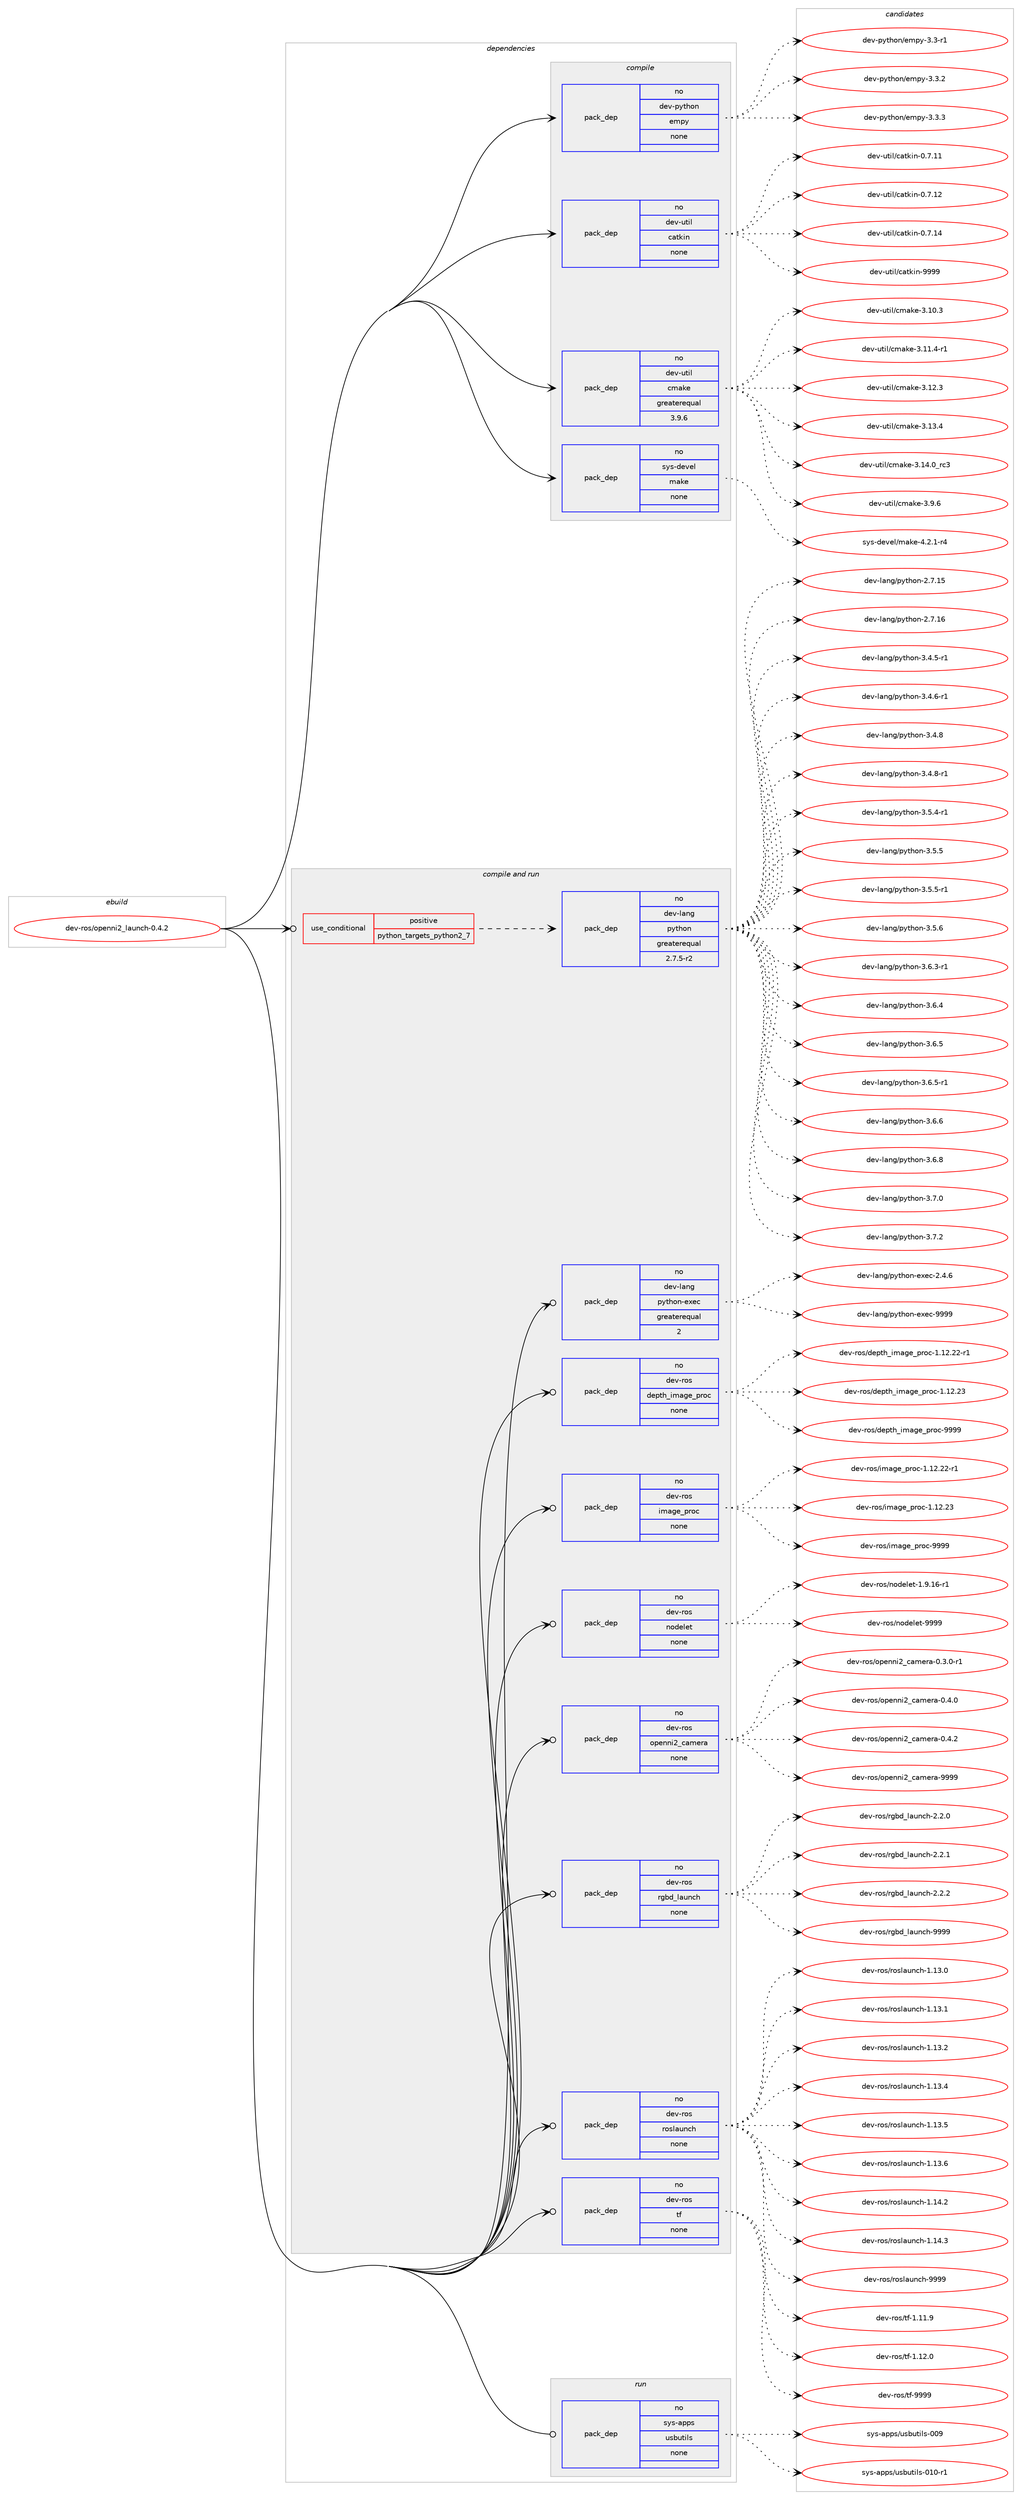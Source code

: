 digraph prolog {

# *************
# Graph options
# *************

newrank=true;
concentrate=true;
compound=true;
graph [rankdir=LR,fontname=Helvetica,fontsize=10,ranksep=1.5];#, ranksep=2.5, nodesep=0.2];
edge  [arrowhead=vee];
node  [fontname=Helvetica,fontsize=10];

# **********
# The ebuild
# **********

subgraph cluster_leftcol {
color=gray;
rank=same;
label=<<i>ebuild</i>>;
id [label="dev-ros/openni2_launch-0.4.2", color=red, width=4, href="../dev-ros/openni2_launch-0.4.2.svg"];
}

# ****************
# The dependencies
# ****************

subgraph cluster_midcol {
color=gray;
label=<<i>dependencies</i>>;
subgraph cluster_compile {
fillcolor="#eeeeee";
style=filled;
label=<<i>compile</i>>;
subgraph pack1048645 {
dependency1461333 [label=<<TABLE BORDER="0" CELLBORDER="1" CELLSPACING="0" CELLPADDING="4" WIDTH="220"><TR><TD ROWSPAN="6" CELLPADDING="30">pack_dep</TD></TR><TR><TD WIDTH="110">no</TD></TR><TR><TD>dev-python</TD></TR><TR><TD>empy</TD></TR><TR><TD>none</TD></TR><TR><TD></TD></TR></TABLE>>, shape=none, color=blue];
}
id:e -> dependency1461333:w [weight=20,style="solid",arrowhead="vee"];
subgraph pack1048646 {
dependency1461334 [label=<<TABLE BORDER="0" CELLBORDER="1" CELLSPACING="0" CELLPADDING="4" WIDTH="220"><TR><TD ROWSPAN="6" CELLPADDING="30">pack_dep</TD></TR><TR><TD WIDTH="110">no</TD></TR><TR><TD>dev-util</TD></TR><TR><TD>catkin</TD></TR><TR><TD>none</TD></TR><TR><TD></TD></TR></TABLE>>, shape=none, color=blue];
}
id:e -> dependency1461334:w [weight=20,style="solid",arrowhead="vee"];
subgraph pack1048647 {
dependency1461335 [label=<<TABLE BORDER="0" CELLBORDER="1" CELLSPACING="0" CELLPADDING="4" WIDTH="220"><TR><TD ROWSPAN="6" CELLPADDING="30">pack_dep</TD></TR><TR><TD WIDTH="110">no</TD></TR><TR><TD>dev-util</TD></TR><TR><TD>cmake</TD></TR><TR><TD>greaterequal</TD></TR><TR><TD>3.9.6</TD></TR></TABLE>>, shape=none, color=blue];
}
id:e -> dependency1461335:w [weight=20,style="solid",arrowhead="vee"];
subgraph pack1048648 {
dependency1461336 [label=<<TABLE BORDER="0" CELLBORDER="1" CELLSPACING="0" CELLPADDING="4" WIDTH="220"><TR><TD ROWSPAN="6" CELLPADDING="30">pack_dep</TD></TR><TR><TD WIDTH="110">no</TD></TR><TR><TD>sys-devel</TD></TR><TR><TD>make</TD></TR><TR><TD>none</TD></TR><TR><TD></TD></TR></TABLE>>, shape=none, color=blue];
}
id:e -> dependency1461336:w [weight=20,style="solid",arrowhead="vee"];
}
subgraph cluster_compileandrun {
fillcolor="#eeeeee";
style=filled;
label=<<i>compile and run</i>>;
subgraph cond389298 {
dependency1461337 [label=<<TABLE BORDER="0" CELLBORDER="1" CELLSPACING="0" CELLPADDING="4"><TR><TD ROWSPAN="3" CELLPADDING="10">use_conditional</TD></TR><TR><TD>positive</TD></TR><TR><TD>python_targets_python2_7</TD></TR></TABLE>>, shape=none, color=red];
subgraph pack1048649 {
dependency1461338 [label=<<TABLE BORDER="0" CELLBORDER="1" CELLSPACING="0" CELLPADDING="4" WIDTH="220"><TR><TD ROWSPAN="6" CELLPADDING="30">pack_dep</TD></TR><TR><TD WIDTH="110">no</TD></TR><TR><TD>dev-lang</TD></TR><TR><TD>python</TD></TR><TR><TD>greaterequal</TD></TR><TR><TD>2.7.5-r2</TD></TR></TABLE>>, shape=none, color=blue];
}
dependency1461337:e -> dependency1461338:w [weight=20,style="dashed",arrowhead="vee"];
}
id:e -> dependency1461337:w [weight=20,style="solid",arrowhead="odotvee"];
subgraph pack1048650 {
dependency1461339 [label=<<TABLE BORDER="0" CELLBORDER="1" CELLSPACING="0" CELLPADDING="4" WIDTH="220"><TR><TD ROWSPAN="6" CELLPADDING="30">pack_dep</TD></TR><TR><TD WIDTH="110">no</TD></TR><TR><TD>dev-lang</TD></TR><TR><TD>python-exec</TD></TR><TR><TD>greaterequal</TD></TR><TR><TD>2</TD></TR></TABLE>>, shape=none, color=blue];
}
id:e -> dependency1461339:w [weight=20,style="solid",arrowhead="odotvee"];
subgraph pack1048651 {
dependency1461340 [label=<<TABLE BORDER="0" CELLBORDER="1" CELLSPACING="0" CELLPADDING="4" WIDTH="220"><TR><TD ROWSPAN="6" CELLPADDING="30">pack_dep</TD></TR><TR><TD WIDTH="110">no</TD></TR><TR><TD>dev-ros</TD></TR><TR><TD>depth_image_proc</TD></TR><TR><TD>none</TD></TR><TR><TD></TD></TR></TABLE>>, shape=none, color=blue];
}
id:e -> dependency1461340:w [weight=20,style="solid",arrowhead="odotvee"];
subgraph pack1048652 {
dependency1461341 [label=<<TABLE BORDER="0" CELLBORDER="1" CELLSPACING="0" CELLPADDING="4" WIDTH="220"><TR><TD ROWSPAN="6" CELLPADDING="30">pack_dep</TD></TR><TR><TD WIDTH="110">no</TD></TR><TR><TD>dev-ros</TD></TR><TR><TD>image_proc</TD></TR><TR><TD>none</TD></TR><TR><TD></TD></TR></TABLE>>, shape=none, color=blue];
}
id:e -> dependency1461341:w [weight=20,style="solid",arrowhead="odotvee"];
subgraph pack1048653 {
dependency1461342 [label=<<TABLE BORDER="0" CELLBORDER="1" CELLSPACING="0" CELLPADDING="4" WIDTH="220"><TR><TD ROWSPAN="6" CELLPADDING="30">pack_dep</TD></TR><TR><TD WIDTH="110">no</TD></TR><TR><TD>dev-ros</TD></TR><TR><TD>nodelet</TD></TR><TR><TD>none</TD></TR><TR><TD></TD></TR></TABLE>>, shape=none, color=blue];
}
id:e -> dependency1461342:w [weight=20,style="solid",arrowhead="odotvee"];
subgraph pack1048654 {
dependency1461343 [label=<<TABLE BORDER="0" CELLBORDER="1" CELLSPACING="0" CELLPADDING="4" WIDTH="220"><TR><TD ROWSPAN="6" CELLPADDING="30">pack_dep</TD></TR><TR><TD WIDTH="110">no</TD></TR><TR><TD>dev-ros</TD></TR><TR><TD>openni2_camera</TD></TR><TR><TD>none</TD></TR><TR><TD></TD></TR></TABLE>>, shape=none, color=blue];
}
id:e -> dependency1461343:w [weight=20,style="solid",arrowhead="odotvee"];
subgraph pack1048655 {
dependency1461344 [label=<<TABLE BORDER="0" CELLBORDER="1" CELLSPACING="0" CELLPADDING="4" WIDTH="220"><TR><TD ROWSPAN="6" CELLPADDING="30">pack_dep</TD></TR><TR><TD WIDTH="110">no</TD></TR><TR><TD>dev-ros</TD></TR><TR><TD>rgbd_launch</TD></TR><TR><TD>none</TD></TR><TR><TD></TD></TR></TABLE>>, shape=none, color=blue];
}
id:e -> dependency1461344:w [weight=20,style="solid",arrowhead="odotvee"];
subgraph pack1048656 {
dependency1461345 [label=<<TABLE BORDER="0" CELLBORDER="1" CELLSPACING="0" CELLPADDING="4" WIDTH="220"><TR><TD ROWSPAN="6" CELLPADDING="30">pack_dep</TD></TR><TR><TD WIDTH="110">no</TD></TR><TR><TD>dev-ros</TD></TR><TR><TD>roslaunch</TD></TR><TR><TD>none</TD></TR><TR><TD></TD></TR></TABLE>>, shape=none, color=blue];
}
id:e -> dependency1461345:w [weight=20,style="solid",arrowhead="odotvee"];
subgraph pack1048657 {
dependency1461346 [label=<<TABLE BORDER="0" CELLBORDER="1" CELLSPACING="0" CELLPADDING="4" WIDTH="220"><TR><TD ROWSPAN="6" CELLPADDING="30">pack_dep</TD></TR><TR><TD WIDTH="110">no</TD></TR><TR><TD>dev-ros</TD></TR><TR><TD>tf</TD></TR><TR><TD>none</TD></TR><TR><TD></TD></TR></TABLE>>, shape=none, color=blue];
}
id:e -> dependency1461346:w [weight=20,style="solid",arrowhead="odotvee"];
}
subgraph cluster_run {
fillcolor="#eeeeee";
style=filled;
label=<<i>run</i>>;
subgraph pack1048658 {
dependency1461347 [label=<<TABLE BORDER="0" CELLBORDER="1" CELLSPACING="0" CELLPADDING="4" WIDTH="220"><TR><TD ROWSPAN="6" CELLPADDING="30">pack_dep</TD></TR><TR><TD WIDTH="110">no</TD></TR><TR><TD>sys-apps</TD></TR><TR><TD>usbutils</TD></TR><TR><TD>none</TD></TR><TR><TD></TD></TR></TABLE>>, shape=none, color=blue];
}
id:e -> dependency1461347:w [weight=20,style="solid",arrowhead="odot"];
}
}

# **************
# The candidates
# **************

subgraph cluster_choices {
rank=same;
color=gray;
label=<<i>candidates</i>>;

subgraph choice1048645 {
color=black;
nodesep=1;
choice1001011184511212111610411111047101109112121455146514511449 [label="dev-python/empy-3.3-r1", color=red, width=4,href="../dev-python/empy-3.3-r1.svg"];
choice1001011184511212111610411111047101109112121455146514650 [label="dev-python/empy-3.3.2", color=red, width=4,href="../dev-python/empy-3.3.2.svg"];
choice1001011184511212111610411111047101109112121455146514651 [label="dev-python/empy-3.3.3", color=red, width=4,href="../dev-python/empy-3.3.3.svg"];
dependency1461333:e -> choice1001011184511212111610411111047101109112121455146514511449:w [style=dotted,weight="100"];
dependency1461333:e -> choice1001011184511212111610411111047101109112121455146514650:w [style=dotted,weight="100"];
dependency1461333:e -> choice1001011184511212111610411111047101109112121455146514651:w [style=dotted,weight="100"];
}
subgraph choice1048646 {
color=black;
nodesep=1;
choice1001011184511711610510847999711610710511045484655464949 [label="dev-util/catkin-0.7.11", color=red, width=4,href="../dev-util/catkin-0.7.11.svg"];
choice1001011184511711610510847999711610710511045484655464950 [label="dev-util/catkin-0.7.12", color=red, width=4,href="../dev-util/catkin-0.7.12.svg"];
choice1001011184511711610510847999711610710511045484655464952 [label="dev-util/catkin-0.7.14", color=red, width=4,href="../dev-util/catkin-0.7.14.svg"];
choice100101118451171161051084799971161071051104557575757 [label="dev-util/catkin-9999", color=red, width=4,href="../dev-util/catkin-9999.svg"];
dependency1461334:e -> choice1001011184511711610510847999711610710511045484655464949:w [style=dotted,weight="100"];
dependency1461334:e -> choice1001011184511711610510847999711610710511045484655464950:w [style=dotted,weight="100"];
dependency1461334:e -> choice1001011184511711610510847999711610710511045484655464952:w [style=dotted,weight="100"];
dependency1461334:e -> choice100101118451171161051084799971161071051104557575757:w [style=dotted,weight="100"];
}
subgraph choice1048647 {
color=black;
nodesep=1;
choice1001011184511711610510847991099710710145514649484651 [label="dev-util/cmake-3.10.3", color=red, width=4,href="../dev-util/cmake-3.10.3.svg"];
choice10010111845117116105108479910997107101455146494946524511449 [label="dev-util/cmake-3.11.4-r1", color=red, width=4,href="../dev-util/cmake-3.11.4-r1.svg"];
choice1001011184511711610510847991099710710145514649504651 [label="dev-util/cmake-3.12.3", color=red, width=4,href="../dev-util/cmake-3.12.3.svg"];
choice1001011184511711610510847991099710710145514649514652 [label="dev-util/cmake-3.13.4", color=red, width=4,href="../dev-util/cmake-3.13.4.svg"];
choice1001011184511711610510847991099710710145514649524648951149951 [label="dev-util/cmake-3.14.0_rc3", color=red, width=4,href="../dev-util/cmake-3.14.0_rc3.svg"];
choice10010111845117116105108479910997107101455146574654 [label="dev-util/cmake-3.9.6", color=red, width=4,href="../dev-util/cmake-3.9.6.svg"];
dependency1461335:e -> choice1001011184511711610510847991099710710145514649484651:w [style=dotted,weight="100"];
dependency1461335:e -> choice10010111845117116105108479910997107101455146494946524511449:w [style=dotted,weight="100"];
dependency1461335:e -> choice1001011184511711610510847991099710710145514649504651:w [style=dotted,weight="100"];
dependency1461335:e -> choice1001011184511711610510847991099710710145514649514652:w [style=dotted,weight="100"];
dependency1461335:e -> choice1001011184511711610510847991099710710145514649524648951149951:w [style=dotted,weight="100"];
dependency1461335:e -> choice10010111845117116105108479910997107101455146574654:w [style=dotted,weight="100"];
}
subgraph choice1048648 {
color=black;
nodesep=1;
choice1151211154510010111810110847109971071014552465046494511452 [label="sys-devel/make-4.2.1-r4", color=red, width=4,href="../sys-devel/make-4.2.1-r4.svg"];
dependency1461336:e -> choice1151211154510010111810110847109971071014552465046494511452:w [style=dotted,weight="100"];
}
subgraph choice1048649 {
color=black;
nodesep=1;
choice10010111845108971101034711212111610411111045504655464953 [label="dev-lang/python-2.7.15", color=red, width=4,href="../dev-lang/python-2.7.15.svg"];
choice10010111845108971101034711212111610411111045504655464954 [label="dev-lang/python-2.7.16", color=red, width=4,href="../dev-lang/python-2.7.16.svg"];
choice1001011184510897110103471121211161041111104551465246534511449 [label="dev-lang/python-3.4.5-r1", color=red, width=4,href="../dev-lang/python-3.4.5-r1.svg"];
choice1001011184510897110103471121211161041111104551465246544511449 [label="dev-lang/python-3.4.6-r1", color=red, width=4,href="../dev-lang/python-3.4.6-r1.svg"];
choice100101118451089711010347112121116104111110455146524656 [label="dev-lang/python-3.4.8", color=red, width=4,href="../dev-lang/python-3.4.8.svg"];
choice1001011184510897110103471121211161041111104551465246564511449 [label="dev-lang/python-3.4.8-r1", color=red, width=4,href="../dev-lang/python-3.4.8-r1.svg"];
choice1001011184510897110103471121211161041111104551465346524511449 [label="dev-lang/python-3.5.4-r1", color=red, width=4,href="../dev-lang/python-3.5.4-r1.svg"];
choice100101118451089711010347112121116104111110455146534653 [label="dev-lang/python-3.5.5", color=red, width=4,href="../dev-lang/python-3.5.5.svg"];
choice1001011184510897110103471121211161041111104551465346534511449 [label="dev-lang/python-3.5.5-r1", color=red, width=4,href="../dev-lang/python-3.5.5-r1.svg"];
choice100101118451089711010347112121116104111110455146534654 [label="dev-lang/python-3.5.6", color=red, width=4,href="../dev-lang/python-3.5.6.svg"];
choice1001011184510897110103471121211161041111104551465446514511449 [label="dev-lang/python-3.6.3-r1", color=red, width=4,href="../dev-lang/python-3.6.3-r1.svg"];
choice100101118451089711010347112121116104111110455146544652 [label="dev-lang/python-3.6.4", color=red, width=4,href="../dev-lang/python-3.6.4.svg"];
choice100101118451089711010347112121116104111110455146544653 [label="dev-lang/python-3.6.5", color=red, width=4,href="../dev-lang/python-3.6.5.svg"];
choice1001011184510897110103471121211161041111104551465446534511449 [label="dev-lang/python-3.6.5-r1", color=red, width=4,href="../dev-lang/python-3.6.5-r1.svg"];
choice100101118451089711010347112121116104111110455146544654 [label="dev-lang/python-3.6.6", color=red, width=4,href="../dev-lang/python-3.6.6.svg"];
choice100101118451089711010347112121116104111110455146544656 [label="dev-lang/python-3.6.8", color=red, width=4,href="../dev-lang/python-3.6.8.svg"];
choice100101118451089711010347112121116104111110455146554648 [label="dev-lang/python-3.7.0", color=red, width=4,href="../dev-lang/python-3.7.0.svg"];
choice100101118451089711010347112121116104111110455146554650 [label="dev-lang/python-3.7.2", color=red, width=4,href="../dev-lang/python-3.7.2.svg"];
dependency1461338:e -> choice10010111845108971101034711212111610411111045504655464953:w [style=dotted,weight="100"];
dependency1461338:e -> choice10010111845108971101034711212111610411111045504655464954:w [style=dotted,weight="100"];
dependency1461338:e -> choice1001011184510897110103471121211161041111104551465246534511449:w [style=dotted,weight="100"];
dependency1461338:e -> choice1001011184510897110103471121211161041111104551465246544511449:w [style=dotted,weight="100"];
dependency1461338:e -> choice100101118451089711010347112121116104111110455146524656:w [style=dotted,weight="100"];
dependency1461338:e -> choice1001011184510897110103471121211161041111104551465246564511449:w [style=dotted,weight="100"];
dependency1461338:e -> choice1001011184510897110103471121211161041111104551465346524511449:w [style=dotted,weight="100"];
dependency1461338:e -> choice100101118451089711010347112121116104111110455146534653:w [style=dotted,weight="100"];
dependency1461338:e -> choice1001011184510897110103471121211161041111104551465346534511449:w [style=dotted,weight="100"];
dependency1461338:e -> choice100101118451089711010347112121116104111110455146534654:w [style=dotted,weight="100"];
dependency1461338:e -> choice1001011184510897110103471121211161041111104551465446514511449:w [style=dotted,weight="100"];
dependency1461338:e -> choice100101118451089711010347112121116104111110455146544652:w [style=dotted,weight="100"];
dependency1461338:e -> choice100101118451089711010347112121116104111110455146544653:w [style=dotted,weight="100"];
dependency1461338:e -> choice1001011184510897110103471121211161041111104551465446534511449:w [style=dotted,weight="100"];
dependency1461338:e -> choice100101118451089711010347112121116104111110455146544654:w [style=dotted,weight="100"];
dependency1461338:e -> choice100101118451089711010347112121116104111110455146544656:w [style=dotted,weight="100"];
dependency1461338:e -> choice100101118451089711010347112121116104111110455146554648:w [style=dotted,weight="100"];
dependency1461338:e -> choice100101118451089711010347112121116104111110455146554650:w [style=dotted,weight="100"];
}
subgraph choice1048650 {
color=black;
nodesep=1;
choice1001011184510897110103471121211161041111104510112010199455046524654 [label="dev-lang/python-exec-2.4.6", color=red, width=4,href="../dev-lang/python-exec-2.4.6.svg"];
choice10010111845108971101034711212111610411111045101120101994557575757 [label="dev-lang/python-exec-9999", color=red, width=4,href="../dev-lang/python-exec-9999.svg"];
dependency1461339:e -> choice1001011184510897110103471121211161041111104510112010199455046524654:w [style=dotted,weight="100"];
dependency1461339:e -> choice10010111845108971101034711212111610411111045101120101994557575757:w [style=dotted,weight="100"];
}
subgraph choice1048651 {
color=black;
nodesep=1;
choice10010111845114111115471001011121161049510510997103101951121141119945494649504650504511449 [label="dev-ros/depth_image_proc-1.12.22-r1", color=red, width=4,href="../dev-ros/depth_image_proc-1.12.22-r1.svg"];
choice1001011184511411111547100101112116104951051099710310195112114111994549464950465051 [label="dev-ros/depth_image_proc-1.12.23", color=red, width=4,href="../dev-ros/depth_image_proc-1.12.23.svg"];
choice1001011184511411111547100101112116104951051099710310195112114111994557575757 [label="dev-ros/depth_image_proc-9999", color=red, width=4,href="../dev-ros/depth_image_proc-9999.svg"];
dependency1461340:e -> choice10010111845114111115471001011121161049510510997103101951121141119945494649504650504511449:w [style=dotted,weight="100"];
dependency1461340:e -> choice1001011184511411111547100101112116104951051099710310195112114111994549464950465051:w [style=dotted,weight="100"];
dependency1461340:e -> choice1001011184511411111547100101112116104951051099710310195112114111994557575757:w [style=dotted,weight="100"];
}
subgraph choice1048652 {
color=black;
nodesep=1;
choice100101118451141111154710510997103101951121141119945494649504650504511449 [label="dev-ros/image_proc-1.12.22-r1", color=red, width=4,href="../dev-ros/image_proc-1.12.22-r1.svg"];
choice10010111845114111115471051099710310195112114111994549464950465051 [label="dev-ros/image_proc-1.12.23", color=red, width=4,href="../dev-ros/image_proc-1.12.23.svg"];
choice10010111845114111115471051099710310195112114111994557575757 [label="dev-ros/image_proc-9999", color=red, width=4,href="../dev-ros/image_proc-9999.svg"];
dependency1461341:e -> choice100101118451141111154710510997103101951121141119945494649504650504511449:w [style=dotted,weight="100"];
dependency1461341:e -> choice10010111845114111115471051099710310195112114111994549464950465051:w [style=dotted,weight="100"];
dependency1461341:e -> choice10010111845114111115471051099710310195112114111994557575757:w [style=dotted,weight="100"];
}
subgraph choice1048653 {
color=black;
nodesep=1;
choice1001011184511411111547110111100101108101116454946574649544511449 [label="dev-ros/nodelet-1.9.16-r1", color=red, width=4,href="../dev-ros/nodelet-1.9.16-r1.svg"];
choice10010111845114111115471101111001011081011164557575757 [label="dev-ros/nodelet-9999", color=red, width=4,href="../dev-ros/nodelet-9999.svg"];
dependency1461342:e -> choice1001011184511411111547110111100101108101116454946574649544511449:w [style=dotted,weight="100"];
dependency1461342:e -> choice10010111845114111115471101111001011081011164557575757:w [style=dotted,weight="100"];
}
subgraph choice1048654 {
color=black;
nodesep=1;
choice100101118451141111154711111210111011010550959997109101114974548465146484511449 [label="dev-ros/openni2_camera-0.3.0-r1", color=red, width=4,href="../dev-ros/openni2_camera-0.3.0-r1.svg"];
choice10010111845114111115471111121011101101055095999710910111497454846524648 [label="dev-ros/openni2_camera-0.4.0", color=red, width=4,href="../dev-ros/openni2_camera-0.4.0.svg"];
choice10010111845114111115471111121011101101055095999710910111497454846524650 [label="dev-ros/openni2_camera-0.4.2", color=red, width=4,href="../dev-ros/openni2_camera-0.4.2.svg"];
choice100101118451141111154711111210111011010550959997109101114974557575757 [label="dev-ros/openni2_camera-9999", color=red, width=4,href="../dev-ros/openni2_camera-9999.svg"];
dependency1461343:e -> choice100101118451141111154711111210111011010550959997109101114974548465146484511449:w [style=dotted,weight="100"];
dependency1461343:e -> choice10010111845114111115471111121011101101055095999710910111497454846524648:w [style=dotted,weight="100"];
dependency1461343:e -> choice10010111845114111115471111121011101101055095999710910111497454846524650:w [style=dotted,weight="100"];
dependency1461343:e -> choice100101118451141111154711111210111011010550959997109101114974557575757:w [style=dotted,weight="100"];
}
subgraph choice1048655 {
color=black;
nodesep=1;
choice100101118451141111154711410398100951089711711099104455046504648 [label="dev-ros/rgbd_launch-2.2.0", color=red, width=4,href="../dev-ros/rgbd_launch-2.2.0.svg"];
choice100101118451141111154711410398100951089711711099104455046504649 [label="dev-ros/rgbd_launch-2.2.1", color=red, width=4,href="../dev-ros/rgbd_launch-2.2.1.svg"];
choice100101118451141111154711410398100951089711711099104455046504650 [label="dev-ros/rgbd_launch-2.2.2", color=red, width=4,href="../dev-ros/rgbd_launch-2.2.2.svg"];
choice1001011184511411111547114103981009510897117110991044557575757 [label="dev-ros/rgbd_launch-9999", color=red, width=4,href="../dev-ros/rgbd_launch-9999.svg"];
dependency1461344:e -> choice100101118451141111154711410398100951089711711099104455046504648:w [style=dotted,weight="100"];
dependency1461344:e -> choice100101118451141111154711410398100951089711711099104455046504649:w [style=dotted,weight="100"];
dependency1461344:e -> choice100101118451141111154711410398100951089711711099104455046504650:w [style=dotted,weight="100"];
dependency1461344:e -> choice1001011184511411111547114103981009510897117110991044557575757:w [style=dotted,weight="100"];
}
subgraph choice1048656 {
color=black;
nodesep=1;
choice1001011184511411111547114111115108971171109910445494649514648 [label="dev-ros/roslaunch-1.13.0", color=red, width=4,href="../dev-ros/roslaunch-1.13.0.svg"];
choice1001011184511411111547114111115108971171109910445494649514649 [label="dev-ros/roslaunch-1.13.1", color=red, width=4,href="../dev-ros/roslaunch-1.13.1.svg"];
choice1001011184511411111547114111115108971171109910445494649514650 [label="dev-ros/roslaunch-1.13.2", color=red, width=4,href="../dev-ros/roslaunch-1.13.2.svg"];
choice1001011184511411111547114111115108971171109910445494649514652 [label="dev-ros/roslaunch-1.13.4", color=red, width=4,href="../dev-ros/roslaunch-1.13.4.svg"];
choice1001011184511411111547114111115108971171109910445494649514653 [label="dev-ros/roslaunch-1.13.5", color=red, width=4,href="../dev-ros/roslaunch-1.13.5.svg"];
choice1001011184511411111547114111115108971171109910445494649514654 [label="dev-ros/roslaunch-1.13.6", color=red, width=4,href="../dev-ros/roslaunch-1.13.6.svg"];
choice1001011184511411111547114111115108971171109910445494649524650 [label="dev-ros/roslaunch-1.14.2", color=red, width=4,href="../dev-ros/roslaunch-1.14.2.svg"];
choice1001011184511411111547114111115108971171109910445494649524651 [label="dev-ros/roslaunch-1.14.3", color=red, width=4,href="../dev-ros/roslaunch-1.14.3.svg"];
choice100101118451141111154711411111510897117110991044557575757 [label="dev-ros/roslaunch-9999", color=red, width=4,href="../dev-ros/roslaunch-9999.svg"];
dependency1461345:e -> choice1001011184511411111547114111115108971171109910445494649514648:w [style=dotted,weight="100"];
dependency1461345:e -> choice1001011184511411111547114111115108971171109910445494649514649:w [style=dotted,weight="100"];
dependency1461345:e -> choice1001011184511411111547114111115108971171109910445494649514650:w [style=dotted,weight="100"];
dependency1461345:e -> choice1001011184511411111547114111115108971171109910445494649514652:w [style=dotted,weight="100"];
dependency1461345:e -> choice1001011184511411111547114111115108971171109910445494649514653:w [style=dotted,weight="100"];
dependency1461345:e -> choice1001011184511411111547114111115108971171109910445494649514654:w [style=dotted,weight="100"];
dependency1461345:e -> choice1001011184511411111547114111115108971171109910445494649524650:w [style=dotted,weight="100"];
dependency1461345:e -> choice1001011184511411111547114111115108971171109910445494649524651:w [style=dotted,weight="100"];
dependency1461345:e -> choice100101118451141111154711411111510897117110991044557575757:w [style=dotted,weight="100"];
}
subgraph choice1048657 {
color=black;
nodesep=1;
choice100101118451141111154711610245494649494657 [label="dev-ros/tf-1.11.9", color=red, width=4,href="../dev-ros/tf-1.11.9.svg"];
choice100101118451141111154711610245494649504648 [label="dev-ros/tf-1.12.0", color=red, width=4,href="../dev-ros/tf-1.12.0.svg"];
choice10010111845114111115471161024557575757 [label="dev-ros/tf-9999", color=red, width=4,href="../dev-ros/tf-9999.svg"];
dependency1461346:e -> choice100101118451141111154711610245494649494657:w [style=dotted,weight="100"];
dependency1461346:e -> choice100101118451141111154711610245494649504648:w [style=dotted,weight="100"];
dependency1461346:e -> choice10010111845114111115471161024557575757:w [style=dotted,weight="100"];
}
subgraph choice1048658 {
color=black;
nodesep=1;
choice1151211154597112112115471171159811711610510811545484857 [label="sys-apps/usbutils-009", color=red, width=4,href="../sys-apps/usbutils-009.svg"];
choice11512111545971121121154711711598117116105108115454849484511449 [label="sys-apps/usbutils-010-r1", color=red, width=4,href="../sys-apps/usbutils-010-r1.svg"];
dependency1461347:e -> choice1151211154597112112115471171159811711610510811545484857:w [style=dotted,weight="100"];
dependency1461347:e -> choice11512111545971121121154711711598117116105108115454849484511449:w [style=dotted,weight="100"];
}
}

}
